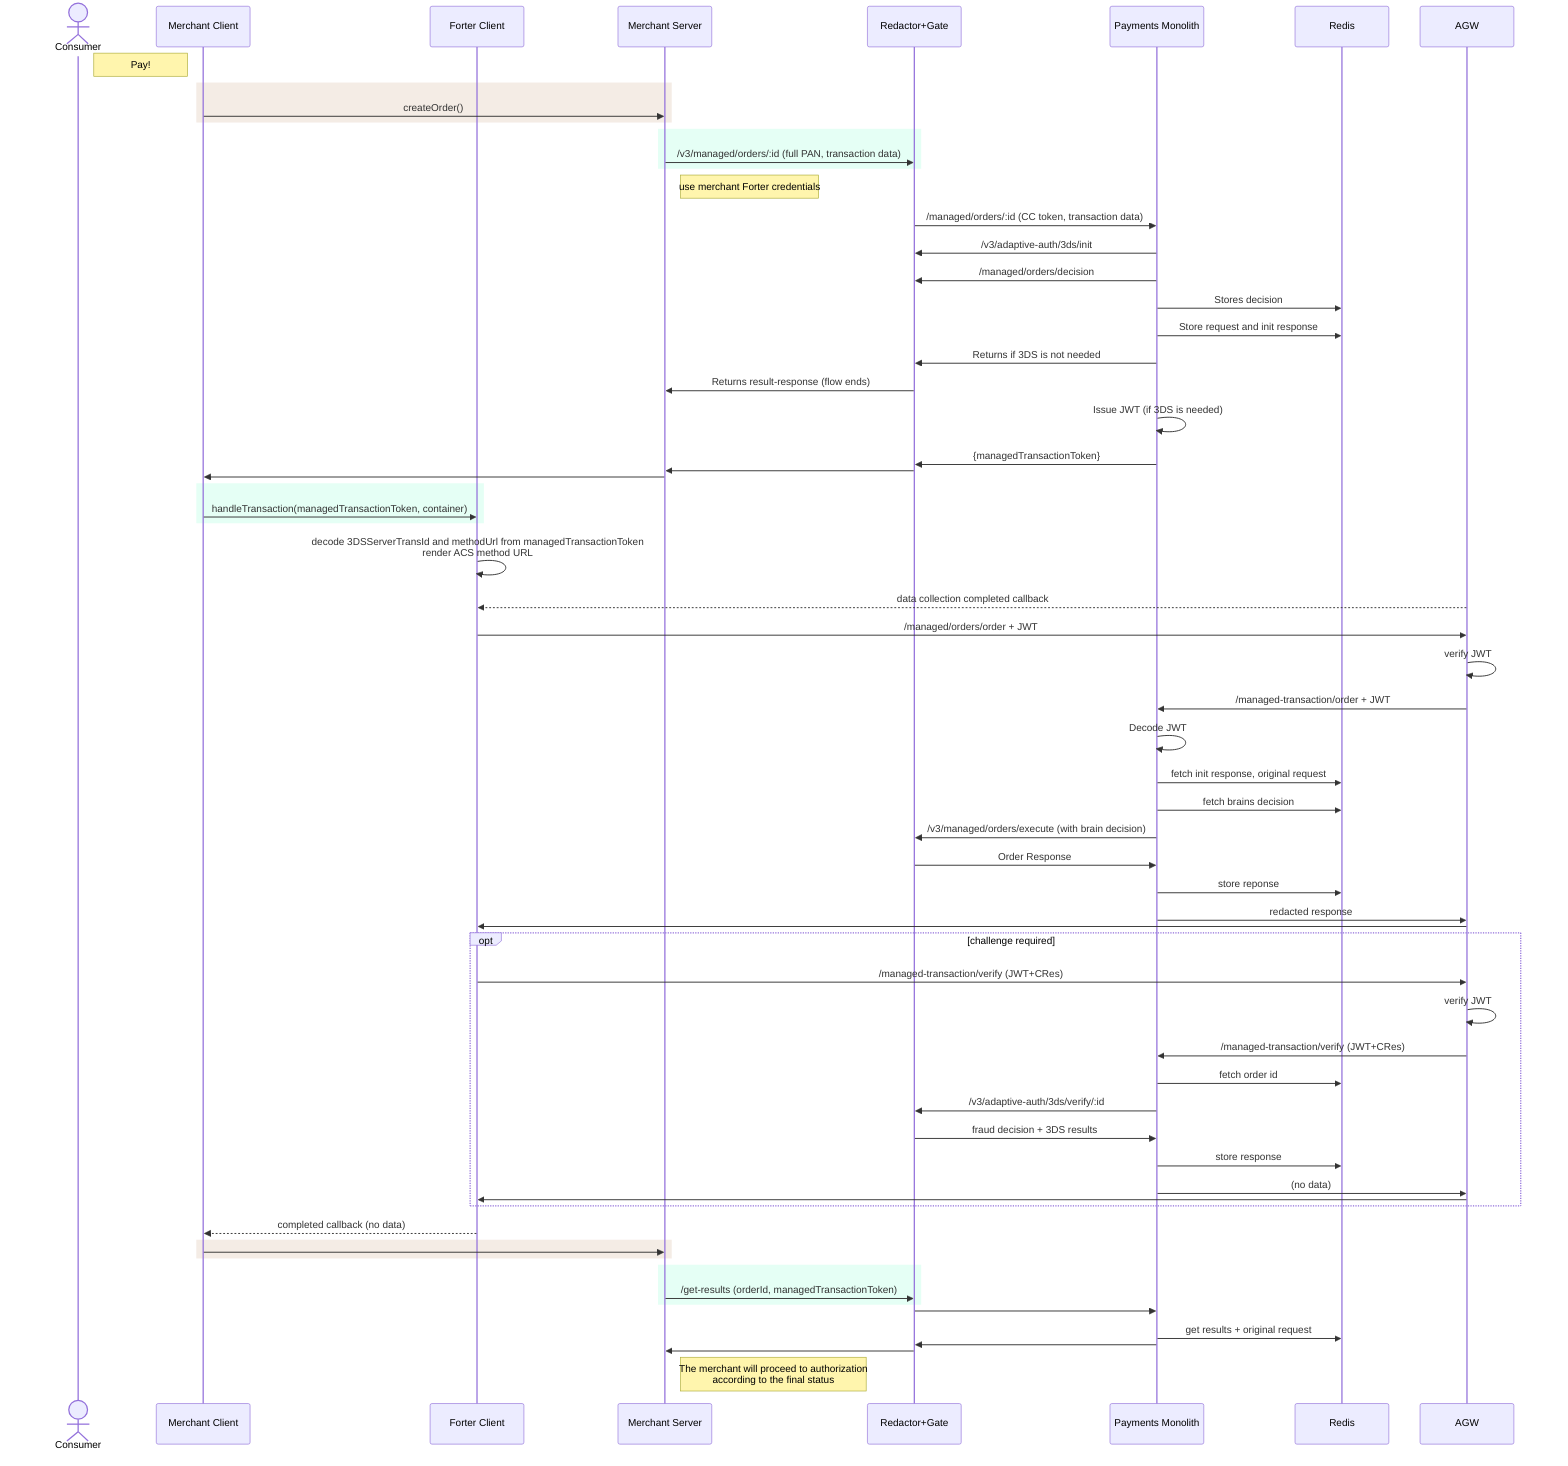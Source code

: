 sequenceDiagram
    actor Consumer
    participant MC as Merchant Client
    participant FC as Forter Client
    participant MS as Merchant Server
    participant F as Redactor+Gate
    participant P as Payments Monolith
    participant R as Redis
    participant A as AGW
    note right of Consumer: Pay!
    rect rgba(150, 75, 0, .1)
        MC->>MS: createOrder()
    end
    rect rgba(3, 252, 152, .1)
        MS->>F: /v3/managed/orders/:id (full PAN, transaction data)
    end
    note right of MS: use merchant Forter credentials
    F->>P: /managed/orders/:id (CC token, transaction data)
    P->>F: /v3/adaptive-auth/3ds/init
    P->>F: /managed/orders/decision
    P->>R: Stores decision
    P->>R: Store request and init response
    P->>F: Returns if 3DS is not needed
    F->>MS: Returns result-response (flow ends)
    P->>P: Issue JWT (if 3DS is needed)
    P->>F: {managedTransactionToken}
    F->>MS: 
    MS->>MC: 
    rect rgba(3, 252, 152, .1)
        MC->>FC: handleTransaction(managedTransactionToken, container)
    end
    FC->>FC: decode 3DSServerTransId and methodUrl from managedTransactionToken<br>render ACS method URL
    A-->>FC: data collection completed callback
    FC->>A: /managed/orders/order + JWT
    A->>A: verify JWT
    A->>P: /managed-transaction/order + JWT
    P->>P: Decode JWT
    P->>R: fetch init response, original request
    P->>R: fetch brains decision
    P->>F: /v3/managed/orders/execute (with brain decision)
    F->>P: Order Response
    P->>R: store reponse
    P->>A: redacted response
    A->>FC: 
    opt challenge required
        FC->>A: /managed-transaction/verify (JWT+CRes)
        A->>A: verify JWT
        A->>P: /managed-transaction/verify (JWT+CRes)
        P->>R: fetch order id
        P->>F: /v3/adaptive-auth/3ds/verify/:id
        F->>P: fraud decision + 3DS results
        P->>R: store response
        P->>A: (no data)
        A->>FC: 
    end
    FC-->>MC: completed callback (no data)
    rect rgba(150, 75, 0, .1)
        MC->>MS: 
    end
    rect rgba(3, 252, 152, .1)
        MS->>F: /get-results (orderId, managedTransactionToken)
    end
    F->>P: 
    P->>R: get results + original request
    P->>F: 
    F->> MS: 
    note right of MS: The merchant will proceed to authorization<br>according to the final status
